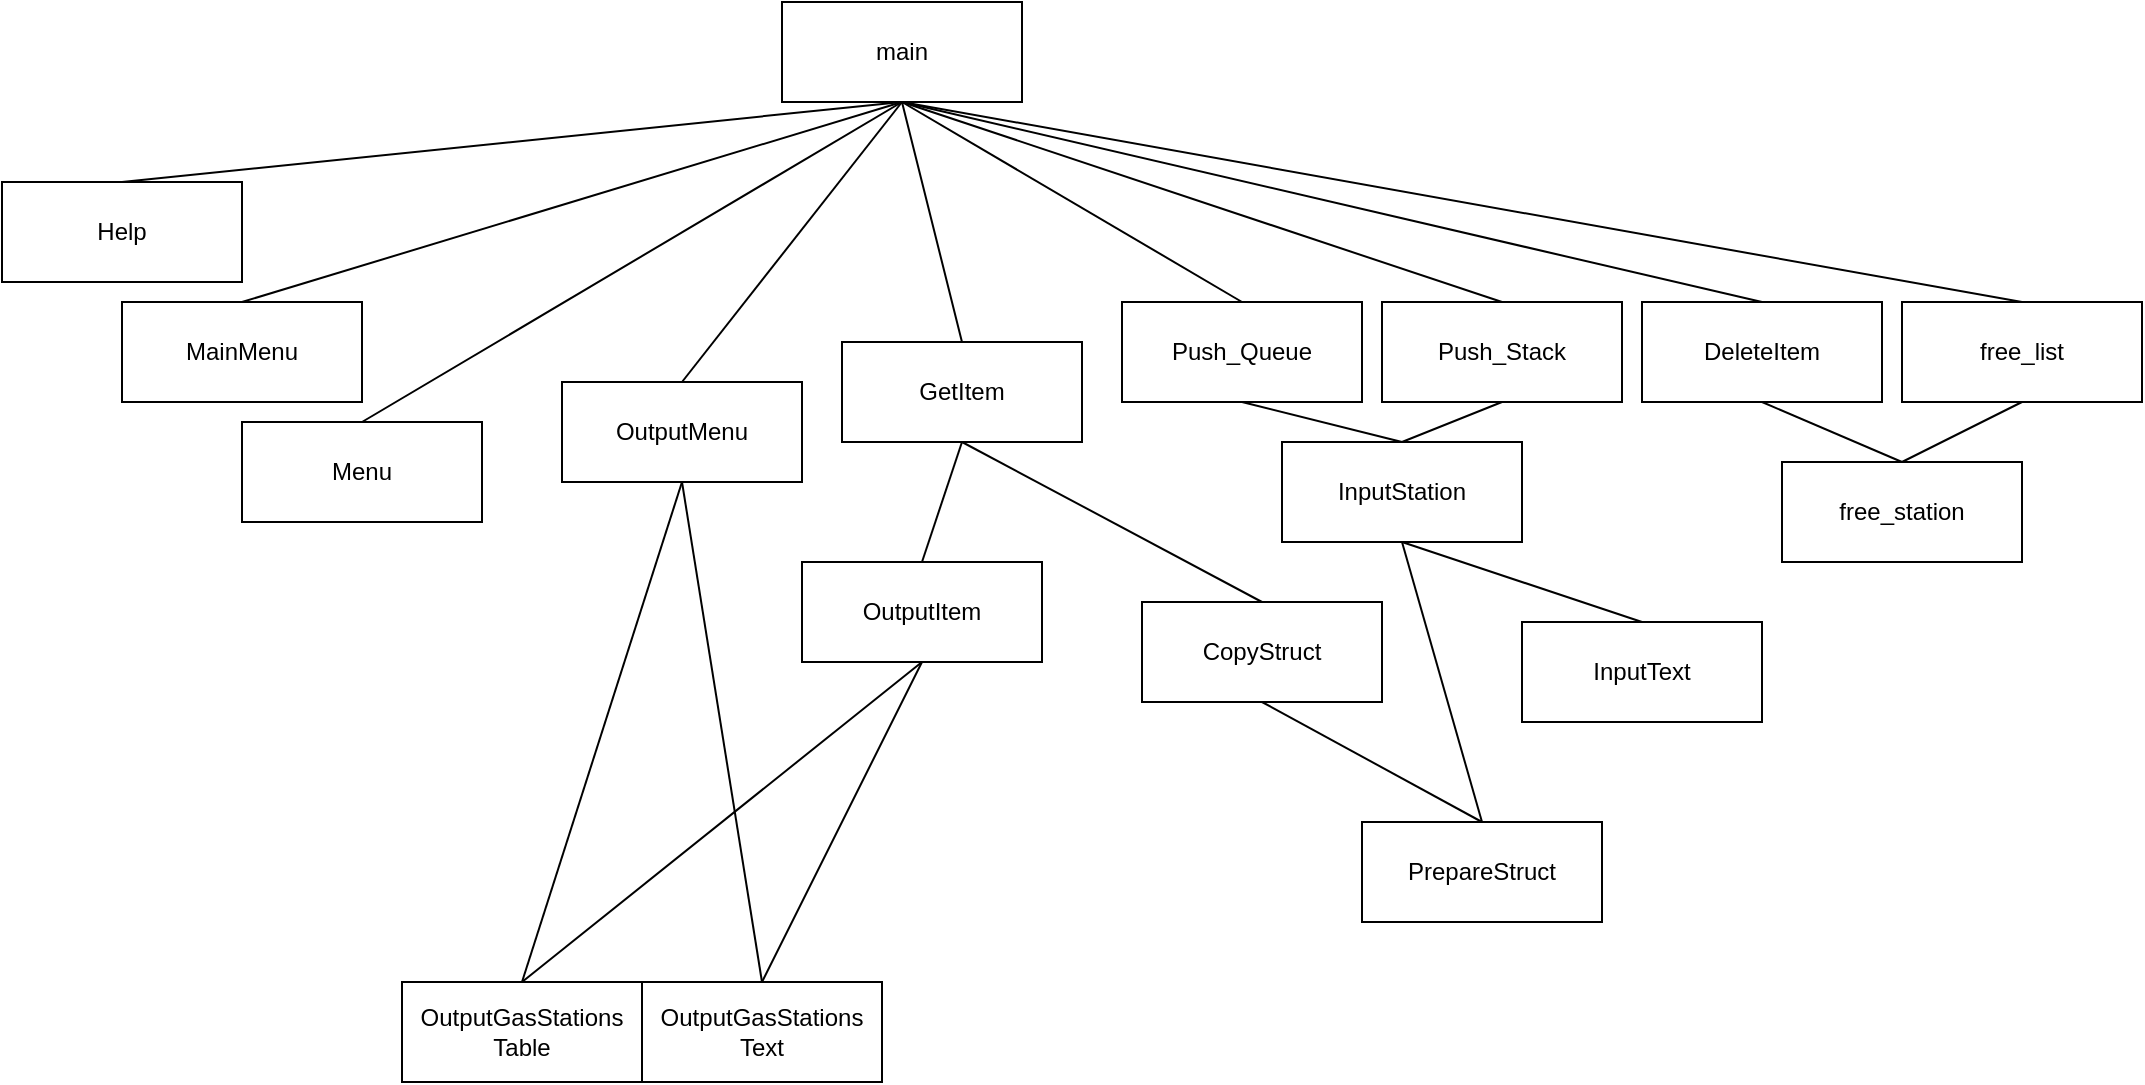 <mxfile version="13.0.3" type="device"><diagram id="Q_UxNESndq3ooxjWL0kH" name="Page-1"><mxGraphModel dx="1941" dy="1120" grid="1" gridSize="10" guides="1" tooltips="1" connect="1" arrows="1" fold="1" page="1" pageScale="1" pageWidth="827" pageHeight="1169" math="0" shadow="0"><root><mxCell id="0"/><mxCell id="1" parent="0"/><mxCell id="l_lk2smvX37Id2voXQC5-1" value="main" style="rounded=0;whiteSpace=wrap;html=1;" vertex="1" parent="1"><mxGeometry x="370" y="20" width="120" height="50" as="geometry"/></mxCell><mxCell id="l_lk2smvX37Id2voXQC5-2" value="MainMenu" style="rounded=0;whiteSpace=wrap;html=1;" vertex="1" parent="1"><mxGeometry x="40" y="170" width="120" height="50" as="geometry"/></mxCell><mxCell id="l_lk2smvX37Id2voXQC5-3" value="Menu" style="rounded=0;whiteSpace=wrap;html=1;" vertex="1" parent="1"><mxGeometry x="100" y="230" width="120" height="50" as="geometry"/></mxCell><mxCell id="l_lk2smvX37Id2voXQC5-4" value="OutputMenu" style="rounded=0;whiteSpace=wrap;html=1;" vertex="1" parent="1"><mxGeometry x="260" y="210" width="120" height="50" as="geometry"/></mxCell><mxCell id="l_lk2smvX37Id2voXQC5-5" value="Help" style="rounded=0;whiteSpace=wrap;html=1;" vertex="1" parent="1"><mxGeometry x="-20" y="110" width="120" height="50" as="geometry"/></mxCell><mxCell id="l_lk2smvX37Id2voXQC5-6" value="DeleteItem" style="rounded=0;whiteSpace=wrap;html=1;" vertex="1" parent="1"><mxGeometry x="800" y="170" width="120" height="50" as="geometry"/></mxCell><mxCell id="l_lk2smvX37Id2voXQC5-7" value="GetItem" style="rounded=0;whiteSpace=wrap;html=1;" vertex="1" parent="1"><mxGeometry x="400" y="190" width="120" height="50" as="geometry"/></mxCell><mxCell id="l_lk2smvX37Id2voXQC5-8" value="Push_Stack" style="rounded=0;whiteSpace=wrap;html=1;" vertex="1" parent="1"><mxGeometry x="670" y="170" width="120" height="50" as="geometry"/></mxCell><mxCell id="l_lk2smvX37Id2voXQC5-9" value="Push_Queue" style="rounded=0;whiteSpace=wrap;html=1;" vertex="1" parent="1"><mxGeometry x="540" y="170" width="120" height="50" as="geometry"/></mxCell><mxCell id="l_lk2smvX37Id2voXQC5-10" value="InputStation" style="rounded=0;whiteSpace=wrap;html=1;" vertex="1" parent="1"><mxGeometry x="620" y="240" width="120" height="50" as="geometry"/></mxCell><mxCell id="l_lk2smvX37Id2voXQC5-11" value="PrepareStruct" style="rounded=0;whiteSpace=wrap;html=1;" vertex="1" parent="1"><mxGeometry x="660" y="430" width="120" height="50" as="geometry"/></mxCell><mxCell id="l_lk2smvX37Id2voXQC5-12" value="CopyStruct" style="rounded=0;whiteSpace=wrap;html=1;" vertex="1" parent="1"><mxGeometry x="550" y="320" width="120" height="50" as="geometry"/></mxCell><mxCell id="l_lk2smvX37Id2voXQC5-13" value="OutputGasStations&lt;br&gt;Table" style="rounded=0;whiteSpace=wrap;html=1;" vertex="1" parent="1"><mxGeometry x="180" y="510" width="120" height="50" as="geometry"/></mxCell><mxCell id="l_lk2smvX37Id2voXQC5-14" value="OutputGasStations&lt;br&gt;Text" style="rounded=0;whiteSpace=wrap;html=1;" vertex="1" parent="1"><mxGeometry x="300" y="510" width="120" height="50" as="geometry"/></mxCell><mxCell id="l_lk2smvX37Id2voXQC5-15" value="free_station" style="rounded=0;whiteSpace=wrap;html=1;" vertex="1" parent="1"><mxGeometry x="870" y="250" width="120" height="50" as="geometry"/></mxCell><mxCell id="l_lk2smvX37Id2voXQC5-16" value="free_list" style="rounded=0;whiteSpace=wrap;html=1;" vertex="1" parent="1"><mxGeometry x="930" y="170" width="120" height="50" as="geometry"/></mxCell><mxCell id="l_lk2smvX37Id2voXQC5-17" value="" style="endArrow=none;html=1;entryX=0.5;entryY=1;entryDx=0;entryDy=0;exitX=0.5;exitY=0;exitDx=0;exitDy=0;" edge="1" parent="1" source="l_lk2smvX37Id2voXQC5-2" target="l_lk2smvX37Id2voXQC5-1"><mxGeometry width="50" height="50" relative="1" as="geometry"><mxPoint x="130" y="150" as="sourcePoint"/><mxPoint x="180" y="100" as="targetPoint"/></mxGeometry></mxCell><mxCell id="l_lk2smvX37Id2voXQC5-18" value="" style="endArrow=none;html=1;entryX=0.5;entryY=1;entryDx=0;entryDy=0;exitX=0.5;exitY=0;exitDx=0;exitDy=0;" edge="1" parent="1" source="l_lk2smvX37Id2voXQC5-5" target="l_lk2smvX37Id2voXQC5-1"><mxGeometry width="50" height="50" relative="1" as="geometry"><mxPoint x="190" y="120" as="sourcePoint"/><mxPoint x="240" y="70" as="targetPoint"/></mxGeometry></mxCell><mxCell id="l_lk2smvX37Id2voXQC5-19" value="" style="endArrow=none;html=1;entryX=0.5;entryY=1;entryDx=0;entryDy=0;exitX=0.5;exitY=0;exitDx=0;exitDy=0;" edge="1" parent="1" source="l_lk2smvX37Id2voXQC5-3" target="l_lk2smvX37Id2voXQC5-1"><mxGeometry width="50" height="50" relative="1" as="geometry"><mxPoint x="570" y="520" as="sourcePoint"/><mxPoint x="620" y="470" as="targetPoint"/></mxGeometry></mxCell><mxCell id="l_lk2smvX37Id2voXQC5-20" value="" style="endArrow=none;html=1;entryX=0.5;entryY=1;entryDx=0;entryDy=0;exitX=0.5;exitY=0;exitDx=0;exitDy=0;" edge="1" parent="1" source="l_lk2smvX37Id2voXQC5-8" target="l_lk2smvX37Id2voXQC5-1"><mxGeometry width="50" height="50" relative="1" as="geometry"><mxPoint x="550" y="500" as="sourcePoint"/><mxPoint x="600" y="450" as="targetPoint"/></mxGeometry></mxCell><mxCell id="l_lk2smvX37Id2voXQC5-21" value="" style="endArrow=none;html=1;exitX=0.5;exitY=0;exitDx=0;exitDy=0;" edge="1" parent="1" source="l_lk2smvX37Id2voXQC5-7"><mxGeometry width="50" height="50" relative="1" as="geometry"><mxPoint x="520" y="490" as="sourcePoint"/><mxPoint x="430" y="70" as="targetPoint"/></mxGeometry></mxCell><mxCell id="l_lk2smvX37Id2voXQC5-22" value="" style="endArrow=none;html=1;entryX=0.5;entryY=1;entryDx=0;entryDy=0;exitX=0.5;exitY=0;exitDx=0;exitDy=0;" edge="1" parent="1" source="l_lk2smvX37Id2voXQC5-4" target="l_lk2smvX37Id2voXQC5-1"><mxGeometry width="50" height="50" relative="1" as="geometry"><mxPoint x="150" y="610" as="sourcePoint"/><mxPoint x="200" y="560" as="targetPoint"/></mxGeometry></mxCell><mxCell id="l_lk2smvX37Id2voXQC5-23" value="" style="endArrow=none;html=1;entryX=0.5;entryY=1;entryDx=0;entryDy=0;exitX=0.5;exitY=0;exitDx=0;exitDy=0;" edge="1" parent="1" source="l_lk2smvX37Id2voXQC5-6" target="l_lk2smvX37Id2voXQC5-1"><mxGeometry width="50" height="50" relative="1" as="geometry"><mxPoint x="520" y="580" as="sourcePoint"/><mxPoint x="570" y="530" as="targetPoint"/></mxGeometry></mxCell><mxCell id="l_lk2smvX37Id2voXQC5-24" value="" style="endArrow=none;html=1;exitX=0.5;exitY=0;exitDx=0;exitDy=0;" edge="1" parent="1" source="l_lk2smvX37Id2voXQC5-9"><mxGeometry width="50" height="50" relative="1" as="geometry"><mxPoint x="620" y="460" as="sourcePoint"/><mxPoint x="430" y="70" as="targetPoint"/></mxGeometry></mxCell><mxCell id="l_lk2smvX37Id2voXQC5-25" value="" style="endArrow=none;html=1;exitX=0.5;exitY=1;exitDx=0;exitDy=0;entryX=0.5;entryY=0;entryDx=0;entryDy=0;" edge="1" parent="1" source="l_lk2smvX37Id2voXQC5-1" target="l_lk2smvX37Id2voXQC5-16"><mxGeometry width="50" height="50" relative="1" as="geometry"><mxPoint x="820" y="120" as="sourcePoint"/><mxPoint x="870" y="70" as="targetPoint"/></mxGeometry></mxCell><mxCell id="l_lk2smvX37Id2voXQC5-26" value="" style="endArrow=none;html=1;entryX=0.5;entryY=1;entryDx=0;entryDy=0;exitX=0.5;exitY=0;exitDx=0;exitDy=0;" edge="1" parent="1" source="l_lk2smvX37Id2voXQC5-13" target="l_lk2smvX37Id2voXQC5-4"><mxGeometry width="50" height="50" relative="1" as="geometry"><mxPoint x="100" y="430" as="sourcePoint"/><mxPoint x="150" y="380" as="targetPoint"/></mxGeometry></mxCell><mxCell id="l_lk2smvX37Id2voXQC5-27" value="" style="endArrow=none;html=1;entryX=0.5;entryY=1;entryDx=0;entryDy=0;exitX=0.5;exitY=0;exitDx=0;exitDy=0;" edge="1" parent="1" source="l_lk2smvX37Id2voXQC5-14" target="l_lk2smvX37Id2voXQC5-4"><mxGeometry width="50" height="50" relative="1" as="geometry"><mxPoint x="260" y="400" as="sourcePoint"/><mxPoint x="360" y="250" as="targetPoint"/></mxGeometry></mxCell><mxCell id="l_lk2smvX37Id2voXQC5-28" value="OutputItem" style="rounded=0;whiteSpace=wrap;html=1;" vertex="1" parent="1"><mxGeometry x="380" y="300" width="120" height="50" as="geometry"/></mxCell><mxCell id="l_lk2smvX37Id2voXQC5-29" value="" style="endArrow=none;html=1;entryX=0.5;entryY=1;entryDx=0;entryDy=0;exitX=0.5;exitY=0;exitDx=0;exitDy=0;" edge="1" parent="1" source="l_lk2smvX37Id2voXQC5-28" target="l_lk2smvX37Id2voXQC5-7"><mxGeometry width="50" height="50" relative="1" as="geometry"><mxPoint x="460" y="590" as="sourcePoint"/><mxPoint x="510" y="540" as="targetPoint"/></mxGeometry></mxCell><mxCell id="l_lk2smvX37Id2voXQC5-31" value="" style="endArrow=none;html=1;entryX=0.5;entryY=1;entryDx=0;entryDy=0;exitX=0.5;exitY=0;exitDx=0;exitDy=0;" edge="1" parent="1" source="l_lk2smvX37Id2voXQC5-13" target="l_lk2smvX37Id2voXQC5-28"><mxGeometry width="50" height="50" relative="1" as="geometry"><mxPoint x="320" y="480" as="sourcePoint"/><mxPoint x="370" y="430" as="targetPoint"/></mxGeometry></mxCell><mxCell id="l_lk2smvX37Id2voXQC5-32" value="" style="endArrow=none;html=1;entryX=0.5;entryY=1;entryDx=0;entryDy=0;exitX=0.5;exitY=0;exitDx=0;exitDy=0;" edge="1" parent="1" source="l_lk2smvX37Id2voXQC5-14" target="l_lk2smvX37Id2voXQC5-28"><mxGeometry width="50" height="50" relative="1" as="geometry"><mxPoint x="320" y="480" as="sourcePoint"/><mxPoint x="370" y="430" as="targetPoint"/></mxGeometry></mxCell><mxCell id="l_lk2smvX37Id2voXQC5-33" value="" style="endArrow=none;html=1;entryX=0.5;entryY=1;entryDx=0;entryDy=0;exitX=0.5;exitY=0;exitDx=0;exitDy=0;" edge="1" parent="1" source="l_lk2smvX37Id2voXQC5-15" target="l_lk2smvX37Id2voXQC5-6"><mxGeometry width="50" height="50" relative="1" as="geometry"><mxPoint x="560" y="370" as="sourcePoint"/><mxPoint x="610" y="320" as="targetPoint"/></mxGeometry></mxCell><mxCell id="l_lk2smvX37Id2voXQC5-34" value="" style="endArrow=none;html=1;entryX=0.5;entryY=1;entryDx=0;entryDy=0;exitX=0.5;exitY=0;exitDx=0;exitDy=0;" edge="1" parent="1" source="l_lk2smvX37Id2voXQC5-12" target="l_lk2smvX37Id2voXQC5-7"><mxGeometry width="50" height="50" relative="1" as="geometry"><mxPoint x="574" y="370" as="sourcePoint"/><mxPoint x="660" y="380" as="targetPoint"/></mxGeometry></mxCell><mxCell id="l_lk2smvX37Id2voXQC5-35" value="" style="endArrow=none;html=1;entryX=0.5;entryY=1;entryDx=0;entryDy=0;exitX=0.5;exitY=0;exitDx=0;exitDy=0;" edge="1" parent="1" source="l_lk2smvX37Id2voXQC5-10" target="l_lk2smvX37Id2voXQC5-9"><mxGeometry width="50" height="50" relative="1" as="geometry"><mxPoint x="520" y="370" as="sourcePoint"/><mxPoint x="570" y="320" as="targetPoint"/></mxGeometry></mxCell><mxCell id="l_lk2smvX37Id2voXQC5-36" value="" style="endArrow=none;html=1;entryX=0.5;entryY=1;entryDx=0;entryDy=0;exitX=0.5;exitY=0;exitDx=0;exitDy=0;" edge="1" parent="1" source="l_lk2smvX37Id2voXQC5-10" target="l_lk2smvX37Id2voXQC5-8"><mxGeometry width="50" height="50" relative="1" as="geometry"><mxPoint x="350" y="460" as="sourcePoint"/><mxPoint x="400" y="410" as="targetPoint"/></mxGeometry></mxCell><mxCell id="l_lk2smvX37Id2voXQC5-37" value="InputText" style="rounded=0;whiteSpace=wrap;html=1;" vertex="1" parent="1"><mxGeometry x="740" y="330" width="120" height="50" as="geometry"/></mxCell><mxCell id="l_lk2smvX37Id2voXQC5-38" value="" style="endArrow=none;html=1;entryX=0.5;entryY=1;entryDx=0;entryDy=0;exitX=0.5;exitY=0;exitDx=0;exitDy=0;" edge="1" parent="1" source="l_lk2smvX37Id2voXQC5-37" target="l_lk2smvX37Id2voXQC5-10"><mxGeometry width="50" height="50" relative="1" as="geometry"><mxPoint x="350" y="460" as="sourcePoint"/><mxPoint x="400" y="410" as="targetPoint"/></mxGeometry></mxCell><mxCell id="l_lk2smvX37Id2voXQC5-39" value="" style="endArrow=none;html=1;entryX=0.5;entryY=1;entryDx=0;entryDy=0;exitX=0.5;exitY=0;exitDx=0;exitDy=0;" edge="1" parent="1" source="l_lk2smvX37Id2voXQC5-11" target="l_lk2smvX37Id2voXQC5-10"><mxGeometry width="50" height="50" relative="1" as="geometry"><mxPoint x="350" y="460" as="sourcePoint"/><mxPoint x="400" y="410" as="targetPoint"/></mxGeometry></mxCell><mxCell id="l_lk2smvX37Id2voXQC5-40" value="" style="endArrow=none;html=1;entryX=0.5;entryY=1;entryDx=0;entryDy=0;exitX=0.5;exitY=0;exitDx=0;exitDy=0;" edge="1" parent="1" source="l_lk2smvX37Id2voXQC5-15" target="l_lk2smvX37Id2voXQC5-16"><mxGeometry width="50" height="50" relative="1" as="geometry"><mxPoint x="850" y="270" as="sourcePoint"/><mxPoint x="400" y="410" as="targetPoint"/></mxGeometry></mxCell><mxCell id="l_lk2smvX37Id2voXQC5-42" value="" style="endArrow=none;html=1;entryX=0.5;entryY=1;entryDx=0;entryDy=0;exitX=0.5;exitY=0;exitDx=0;exitDy=0;" edge="1" parent="1" source="l_lk2smvX37Id2voXQC5-11" target="l_lk2smvX37Id2voXQC5-12"><mxGeometry width="50" height="50" relative="1" as="geometry"><mxPoint x="580" y="590" as="sourcePoint"/><mxPoint x="630" y="540" as="targetPoint"/></mxGeometry></mxCell></root></mxGraphModel></diagram></mxfile>
